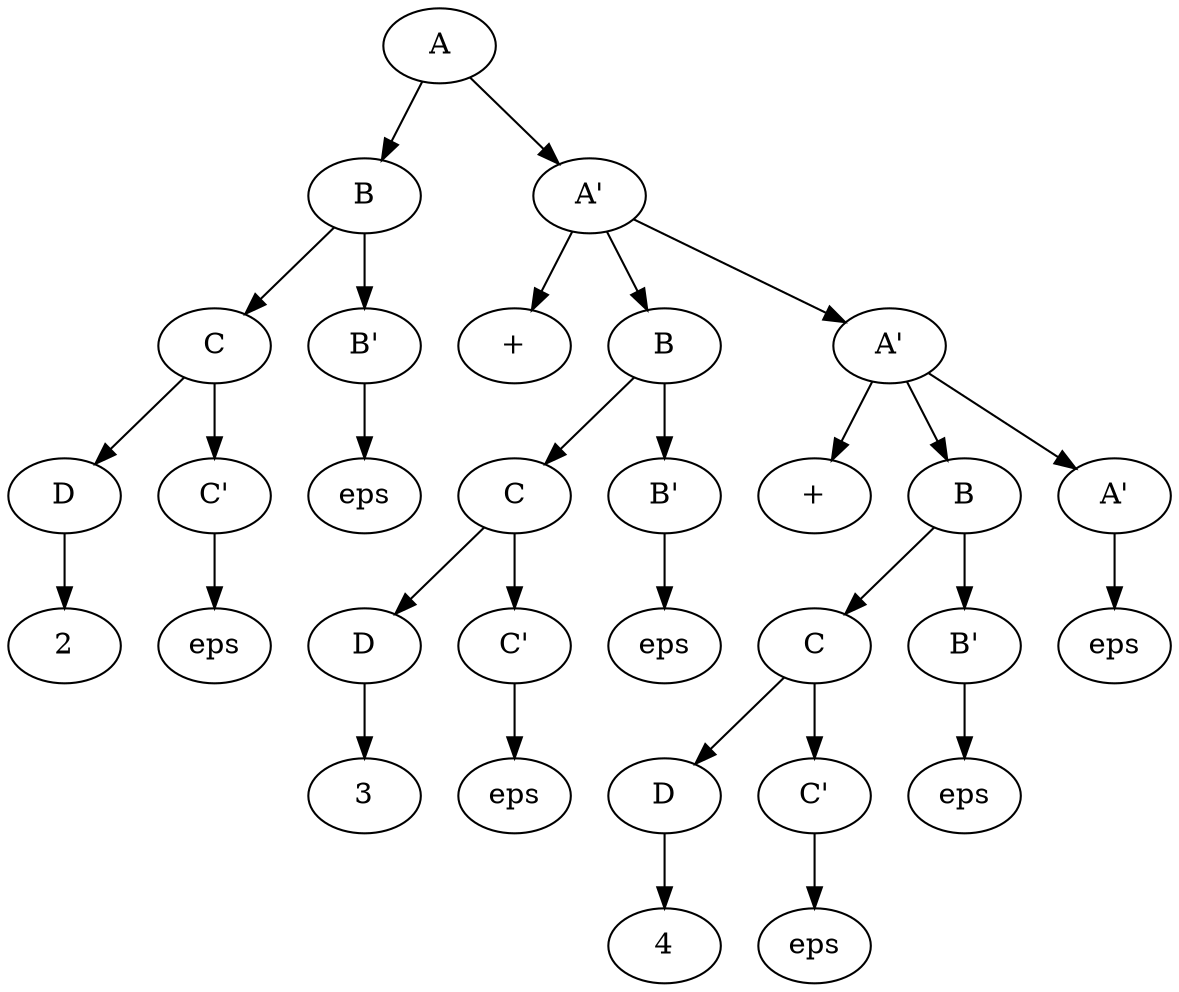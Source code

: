 digraph Tree {
0 [label="A"];
1 [label="B"];
2 [label="C"];
3 [label="D"];
4 [label="2"];
4 -> {};
3 -> {4};
5 [label="C'"];
6 [label="eps"];
6 -> {};
5 -> {6};
2 -> {3,5};
7 [label="B'"];
8 [label="eps"];
8 -> {};
7 -> {8};
1 -> {2,7};
9 [label="A'"];
10 [label="+"];
10 -> {};
11 [label="B"];
12 [label="C"];
13 [label="D"];
14 [label="3"];
14 -> {};
13 -> {14};
15 [label="C'"];
16 [label="eps"];
16 -> {};
15 -> {16};
12 -> {13,15};
17 [label="B'"];
18 [label="eps"];
18 -> {};
17 -> {18};
11 -> {12,17};
19 [label="A'"];
20 [label="+"];
20 -> {};
21 [label="B"];
22 [label="C"];
23 [label="D"];
24 [label="4"];
24 -> {};
23 -> {24};
25 [label="C'"];
26 [label="eps"];
26 -> {};
25 -> {26};
22 -> {23,25};
27 [label="B'"];
28 [label="eps"];
28 -> {};
27 -> {28};
21 -> {22,27};
29 [label="A'"];
30 [label="eps"];
30 -> {};
29 -> {30};
19 -> {20,21,29};
9 -> {10,11,19};
0 -> {1,9};
}